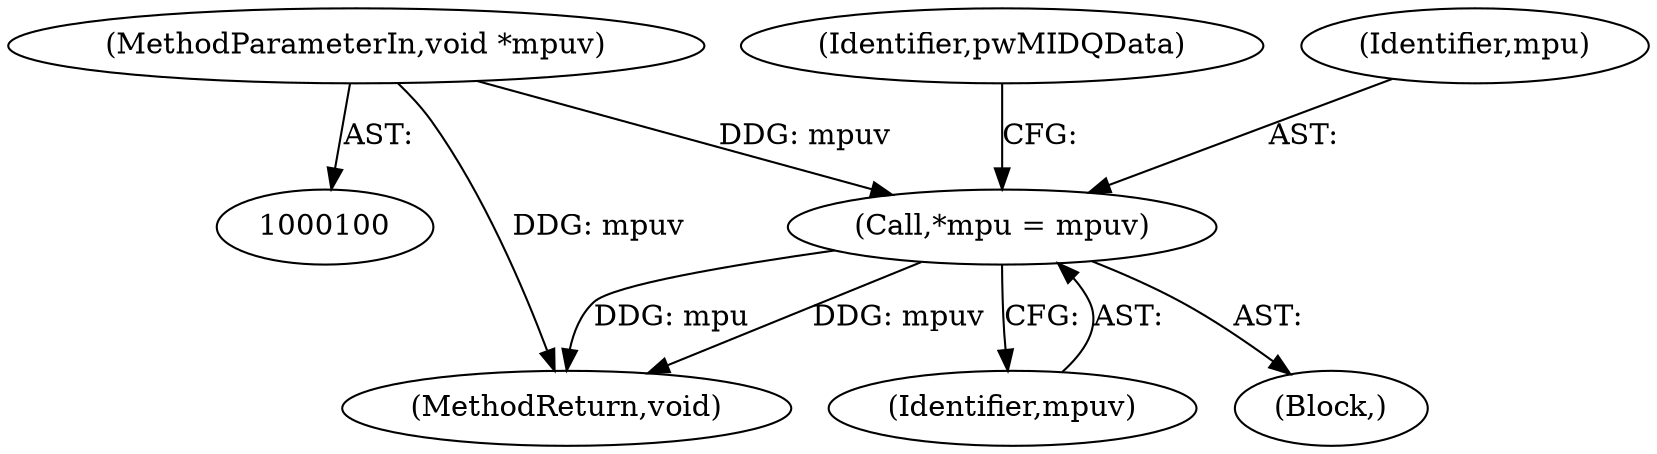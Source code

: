 digraph "0_linux_20e2b791796bd68816fa115f12be5320de2b8021@pointer" {
"1000105" [label="(Call,*mpu = mpuv)"];
"1000101" [label="(MethodParameterIn,void *mpuv)"];
"1000224" [label="(MethodReturn,void)"];
"1000105" [label="(Call,*mpu = mpuv)"];
"1000101" [label="(MethodParameterIn,void *mpuv)"];
"1000110" [label="(Identifier,pwMIDQData)"];
"1000107" [label="(Identifier,mpuv)"];
"1000106" [label="(Identifier,mpu)"];
"1000102" [label="(Block,)"];
"1000105" -> "1000102"  [label="AST: "];
"1000105" -> "1000107"  [label="CFG: "];
"1000106" -> "1000105"  [label="AST: "];
"1000107" -> "1000105"  [label="AST: "];
"1000110" -> "1000105"  [label="CFG: "];
"1000105" -> "1000224"  [label="DDG: mpuv"];
"1000105" -> "1000224"  [label="DDG: mpu"];
"1000101" -> "1000105"  [label="DDG: mpuv"];
"1000101" -> "1000100"  [label="AST: "];
"1000101" -> "1000224"  [label="DDG: mpuv"];
}
